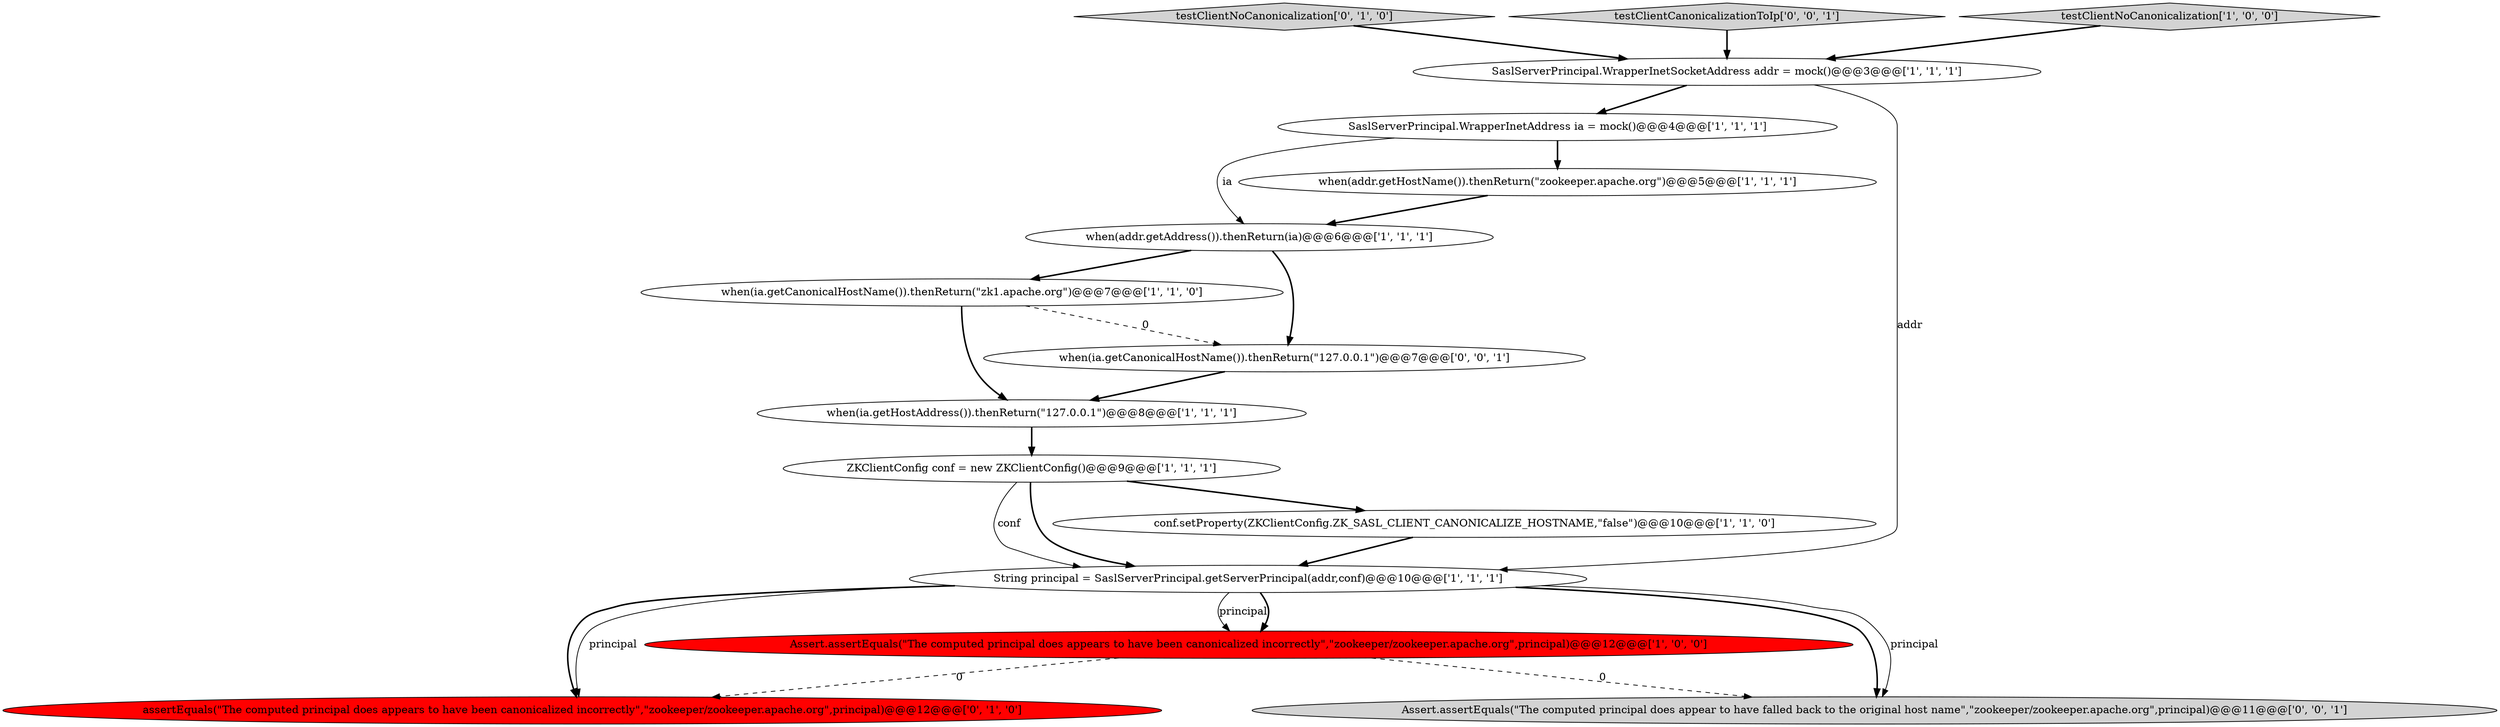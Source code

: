 digraph {
0 [style = filled, label = "when(ia.getCanonicalHostName()).thenReturn(\"zk1.apache.org\")@@@7@@@['1', '1', '0']", fillcolor = white, shape = ellipse image = "AAA0AAABBB1BBB"];
7 [style = filled, label = "Assert.assertEquals(\"The computed principal does appears to have been canonicalized incorrectly\",\"zookeeper/zookeeper.apache.org\",principal)@@@12@@@['1', '0', '0']", fillcolor = red, shape = ellipse image = "AAA1AAABBB1BBB"];
9 [style = filled, label = "SaslServerPrincipal.WrapperInetAddress ia = mock()@@@4@@@['1', '1', '1']", fillcolor = white, shape = ellipse image = "AAA0AAABBB1BBB"];
6 [style = filled, label = "conf.setProperty(ZKClientConfig.ZK_SASL_CLIENT_CANONICALIZE_HOSTNAME,\"false\")@@@10@@@['1', '1', '0']", fillcolor = white, shape = ellipse image = "AAA0AAABBB1BBB"];
2 [style = filled, label = "String principal = SaslServerPrincipal.getServerPrincipal(addr,conf)@@@10@@@['1', '1', '1']", fillcolor = white, shape = ellipse image = "AAA0AAABBB1BBB"];
5 [style = filled, label = "when(addr.getAddress()).thenReturn(ia)@@@6@@@['1', '1', '1']", fillcolor = white, shape = ellipse image = "AAA0AAABBB1BBB"];
3 [style = filled, label = "SaslServerPrincipal.WrapperInetSocketAddress addr = mock()@@@3@@@['1', '1', '1']", fillcolor = white, shape = ellipse image = "AAA0AAABBB1BBB"];
11 [style = filled, label = "testClientNoCanonicalization['0', '1', '0']", fillcolor = lightgray, shape = diamond image = "AAA0AAABBB2BBB"];
14 [style = filled, label = "testClientCanonicalizationToIp['0', '0', '1']", fillcolor = lightgray, shape = diamond image = "AAA0AAABBB3BBB"];
1 [style = filled, label = "when(addr.getHostName()).thenReturn(\"zookeeper.apache.org\")@@@5@@@['1', '1', '1']", fillcolor = white, shape = ellipse image = "AAA0AAABBB1BBB"];
12 [style = filled, label = "assertEquals(\"The computed principal does appears to have been canonicalized incorrectly\",\"zookeeper/zookeeper.apache.org\",principal)@@@12@@@['0', '1', '0']", fillcolor = red, shape = ellipse image = "AAA1AAABBB2BBB"];
4 [style = filled, label = "testClientNoCanonicalization['1', '0', '0']", fillcolor = lightgray, shape = diamond image = "AAA0AAABBB1BBB"];
10 [style = filled, label = "ZKClientConfig conf = new ZKClientConfig()@@@9@@@['1', '1', '1']", fillcolor = white, shape = ellipse image = "AAA0AAABBB1BBB"];
8 [style = filled, label = "when(ia.getHostAddress()).thenReturn(\"127.0.0.1\")@@@8@@@['1', '1', '1']", fillcolor = white, shape = ellipse image = "AAA0AAABBB1BBB"];
15 [style = filled, label = "Assert.assertEquals(\"The computed principal does appear to have falled back to the original host name\",\"zookeeper/zookeeper.apache.org\",principal)@@@11@@@['0', '0', '1']", fillcolor = lightgray, shape = ellipse image = "AAA0AAABBB3BBB"];
13 [style = filled, label = "when(ia.getCanonicalHostName()).thenReturn(\"127.0.0.1\")@@@7@@@['0', '0', '1']", fillcolor = white, shape = ellipse image = "AAA0AAABBB3BBB"];
1->5 [style = bold, label=""];
14->3 [style = bold, label=""];
8->10 [style = bold, label=""];
4->3 [style = bold, label=""];
2->7 [style = solid, label="principal"];
10->2 [style = solid, label="conf"];
3->2 [style = solid, label="addr"];
2->12 [style = solid, label="principal"];
10->6 [style = bold, label=""];
9->5 [style = solid, label="ia"];
2->12 [style = bold, label=""];
6->2 [style = bold, label=""];
3->9 [style = bold, label=""];
5->0 [style = bold, label=""];
11->3 [style = bold, label=""];
5->13 [style = bold, label=""];
0->13 [style = dashed, label="0"];
2->15 [style = bold, label=""];
0->8 [style = bold, label=""];
7->15 [style = dashed, label="0"];
7->12 [style = dashed, label="0"];
10->2 [style = bold, label=""];
2->15 [style = solid, label="principal"];
2->7 [style = bold, label=""];
13->8 [style = bold, label=""];
9->1 [style = bold, label=""];
}
